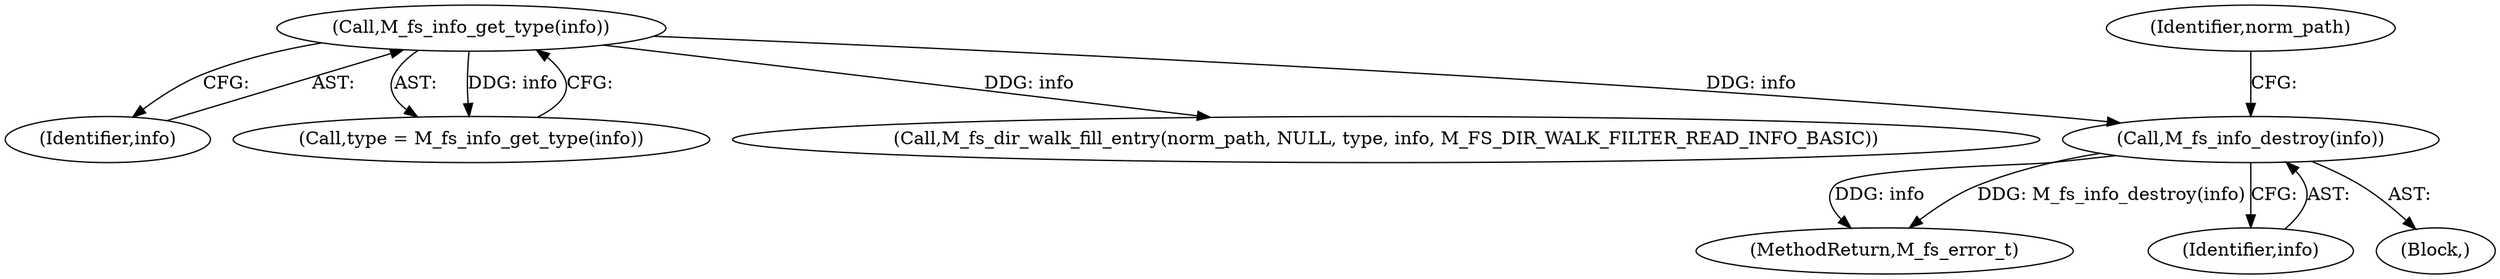 digraph "0_mstdlib_db124b8f607dd0a40a9aef2d4d468fad433522a7_2@pointer" {
"1000196" [label="(Call,M_fs_info_destroy(info))"];
"1000189" [label="(Call,M_fs_info_get_type(info))"];
"1000196" [label="(Call,M_fs_info_destroy(info))"];
"1000199" [label="(Identifier,norm_path)"];
"1000408" [label="(MethodReturn,M_fs_error_t)"];
"1000189" [label="(Call,M_fs_info_get_type(info))"];
"1000197" [label="(Identifier,info)"];
"1000190" [label="(Identifier,info)"];
"1000195" [label="(Block,)"];
"1000187" [label="(Call,type = M_fs_info_get_type(info))"];
"1000233" [label="(Call,M_fs_dir_walk_fill_entry(norm_path, NULL, type, info, M_FS_DIR_WALK_FILTER_READ_INFO_BASIC))"];
"1000196" -> "1000195"  [label="AST: "];
"1000196" -> "1000197"  [label="CFG: "];
"1000197" -> "1000196"  [label="AST: "];
"1000199" -> "1000196"  [label="CFG: "];
"1000196" -> "1000408"  [label="DDG: info"];
"1000196" -> "1000408"  [label="DDG: M_fs_info_destroy(info)"];
"1000189" -> "1000196"  [label="DDG: info"];
"1000189" -> "1000187"  [label="AST: "];
"1000189" -> "1000190"  [label="CFG: "];
"1000190" -> "1000189"  [label="AST: "];
"1000187" -> "1000189"  [label="CFG: "];
"1000189" -> "1000187"  [label="DDG: info"];
"1000189" -> "1000233"  [label="DDG: info"];
}
